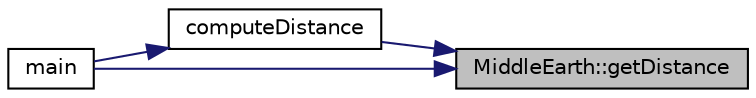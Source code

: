 digraph "MiddleEarth::getDistance"
{
 // LATEX_PDF_SIZE
  edge [fontname="Helvetica",fontsize="10",labelfontname="Helvetica",labelfontsize="10"];
  node [fontname="Helvetica",fontsize="10",shape=record];
  rankdir="RL";
  Node1 [label="MiddleEarth::getDistance",height=0.2,width=0.4,color="black", fillcolor="grey75", style="filled", fontcolor="black",tooltip=" "];
  Node1 -> Node2 [dir="back",color="midnightblue",fontsize="10",style="solid",fontname="Helvetica"];
  Node2 [label="computeDistance",height=0.2,width=0.4,color="black", fillcolor="white", style="filled",URL="$traveling_8cpp.html#a2783554f82471f0a73397f0c78f98a02",tooltip="This method will compute the full distance of the cycle that starts."];
  Node2 -> Node3 [dir="back",color="midnightblue",fontsize="10",style="solid",fontname="Helvetica"];
  Node3 [label="main",height=0.2,width=0.4,color="black", fillcolor="white", style="filled",URL="$traveling_8cpp.html#a3c04138a5bfe5d72780bb7e82a18e627",tooltip=" "];
  Node1 -> Node3 [dir="back",color="midnightblue",fontsize="10",style="solid",fontname="Helvetica"];
}
